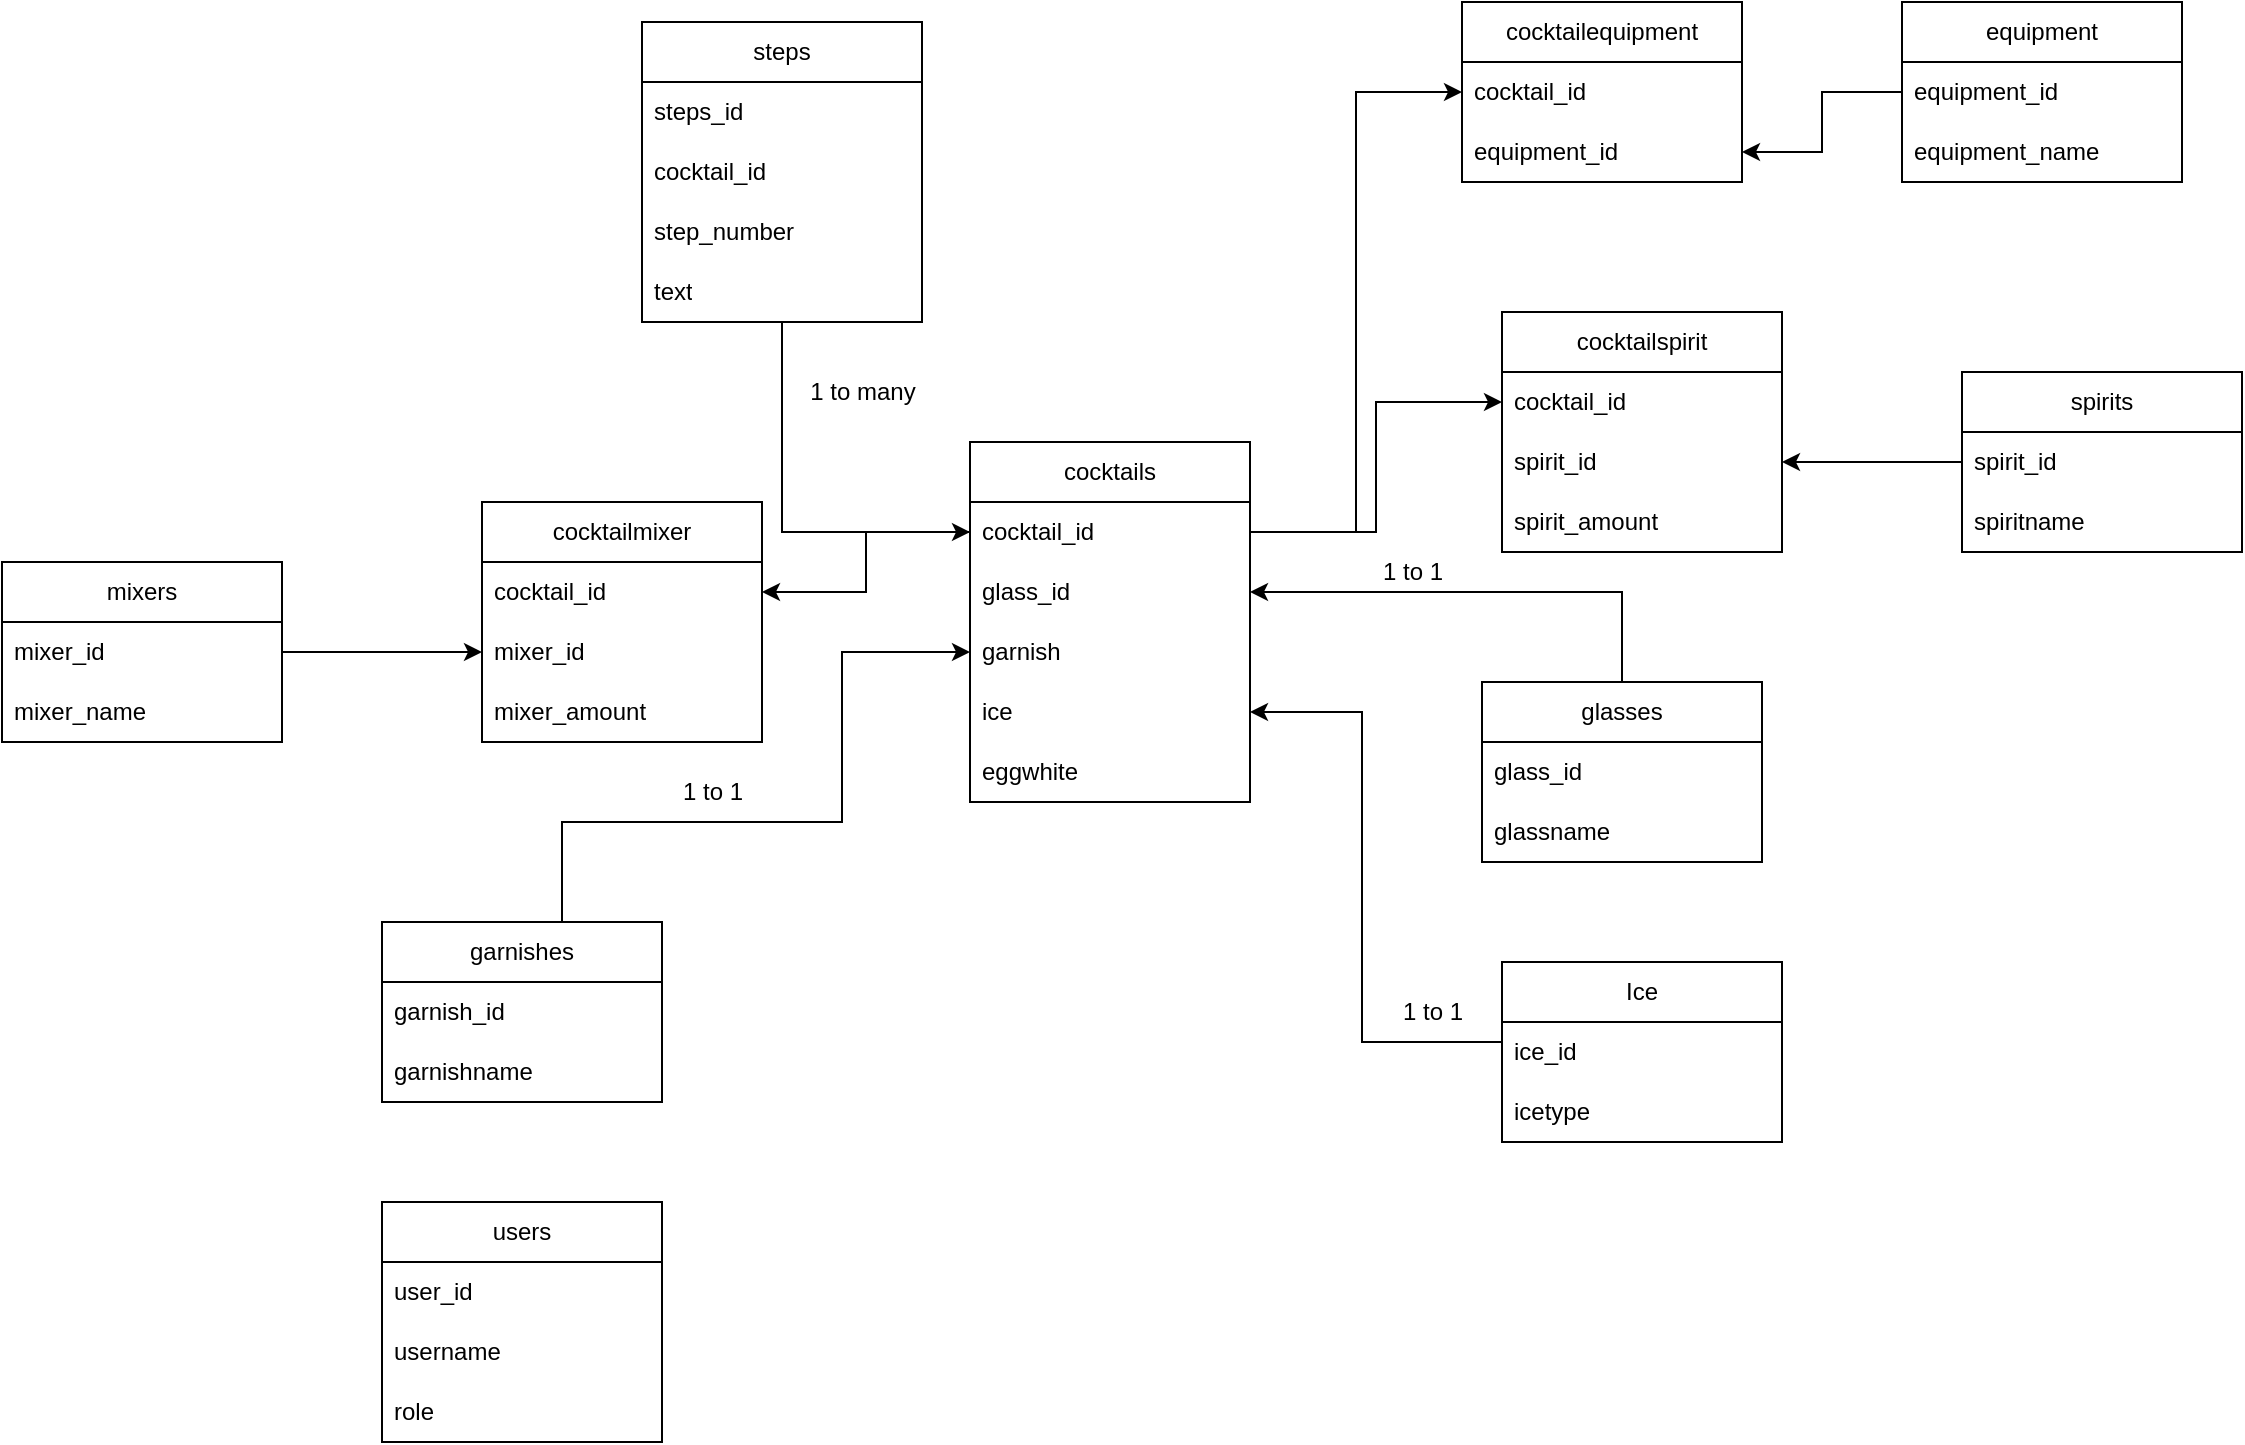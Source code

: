 <mxfile version="24.7.5">
  <diagram id="C5RBs43oDa-KdzZeNtuy" name="Page-1">
    <mxGraphModel dx="1834" dy="1172" grid="1" gridSize="10" guides="1" tooltips="1" connect="1" arrows="1" fold="1" page="0" pageScale="1" pageWidth="827" pageHeight="1169" math="0" shadow="0">
      <root>
        <mxCell id="WIyWlLk6GJQsqaUBKTNV-0" />
        <mxCell id="WIyWlLk6GJQsqaUBKTNV-1" parent="WIyWlLk6GJQsqaUBKTNV-0" />
        <mxCell id="w1etv7LzKzXDVu_6rAqE-2" value="users" style="swimlane;fontStyle=0;childLayout=stackLayout;horizontal=1;startSize=30;horizontalStack=0;resizeParent=1;resizeParentMax=0;resizeLast=0;collapsible=1;marginBottom=0;whiteSpace=wrap;html=1;" parent="WIyWlLk6GJQsqaUBKTNV-1" vertex="1">
          <mxGeometry x="-20" y="450" width="140" height="120" as="geometry" />
        </mxCell>
        <mxCell id="w1etv7LzKzXDVu_6rAqE-3" value="user_id" style="text;strokeColor=none;fillColor=none;align=left;verticalAlign=middle;spacingLeft=4;spacingRight=4;overflow=hidden;points=[[0,0.5],[1,0.5]];portConstraint=eastwest;rotatable=0;whiteSpace=wrap;html=1;" parent="w1etv7LzKzXDVu_6rAqE-2" vertex="1">
          <mxGeometry y="30" width="140" height="30" as="geometry" />
        </mxCell>
        <mxCell id="w1etv7LzKzXDVu_6rAqE-4" value="username" style="text;strokeColor=none;fillColor=none;align=left;verticalAlign=middle;spacingLeft=4;spacingRight=4;overflow=hidden;points=[[0,0.5],[1,0.5]];portConstraint=eastwest;rotatable=0;whiteSpace=wrap;html=1;" parent="w1etv7LzKzXDVu_6rAqE-2" vertex="1">
          <mxGeometry y="60" width="140" height="30" as="geometry" />
        </mxCell>
        <mxCell id="w1etv7LzKzXDVu_6rAqE-5" value="role" style="text;strokeColor=none;fillColor=none;align=left;verticalAlign=middle;spacingLeft=4;spacingRight=4;overflow=hidden;points=[[0,0.5],[1,0.5]];portConstraint=eastwest;rotatable=0;whiteSpace=wrap;html=1;" parent="w1etv7LzKzXDVu_6rAqE-2" vertex="1">
          <mxGeometry y="90" width="140" height="30" as="geometry" />
        </mxCell>
        <mxCell id="w1etv7LzKzXDVu_6rAqE-6" value="cocktails" style="swimlane;fontStyle=0;childLayout=stackLayout;horizontal=1;startSize=30;horizontalStack=0;resizeParent=1;resizeParentMax=0;resizeLast=0;collapsible=1;marginBottom=0;whiteSpace=wrap;html=1;" parent="WIyWlLk6GJQsqaUBKTNV-1" vertex="1">
          <mxGeometry x="274" y="70" width="140" height="180" as="geometry" />
        </mxCell>
        <mxCell id="w1etv7LzKzXDVu_6rAqE-7" value="cocktail_id" style="text;strokeColor=none;fillColor=none;align=left;verticalAlign=middle;spacingLeft=4;spacingRight=4;overflow=hidden;points=[[0,0.5],[1,0.5]];portConstraint=eastwest;rotatable=0;whiteSpace=wrap;html=1;" parent="w1etv7LzKzXDVu_6rAqE-6" vertex="1">
          <mxGeometry y="30" width="140" height="30" as="geometry" />
        </mxCell>
        <mxCell id="w1etv7LzKzXDVu_6rAqE-8" value="glass_id" style="text;strokeColor=none;fillColor=none;align=left;verticalAlign=middle;spacingLeft=4;spacingRight=4;overflow=hidden;points=[[0,0.5],[1,0.5]];portConstraint=eastwest;rotatable=0;whiteSpace=wrap;html=1;" parent="w1etv7LzKzXDVu_6rAqE-6" vertex="1">
          <mxGeometry y="60" width="140" height="30" as="geometry" />
        </mxCell>
        <mxCell id="w1etv7LzKzXDVu_6rAqE-23" value="garnish" style="text;strokeColor=none;fillColor=none;align=left;verticalAlign=middle;spacingLeft=4;spacingRight=4;overflow=hidden;points=[[0,0.5],[1,0.5]];portConstraint=eastwest;rotatable=0;whiteSpace=wrap;html=1;" parent="w1etv7LzKzXDVu_6rAqE-6" vertex="1">
          <mxGeometry y="90" width="140" height="30" as="geometry" />
        </mxCell>
        <mxCell id="w1etv7LzKzXDVu_6rAqE-24" value="ice" style="text;strokeColor=none;fillColor=none;align=left;verticalAlign=middle;spacingLeft=4;spacingRight=4;overflow=hidden;points=[[0,0.5],[1,0.5]];portConstraint=eastwest;rotatable=0;whiteSpace=wrap;html=1;" parent="w1etv7LzKzXDVu_6rAqE-6" vertex="1">
          <mxGeometry y="120" width="140" height="30" as="geometry" />
        </mxCell>
        <mxCell id="w1etv7LzKzXDVu_6rAqE-25" value="eggwhite" style="text;strokeColor=none;fillColor=none;align=left;verticalAlign=middle;spacingLeft=4;spacingRight=4;overflow=hidden;points=[[0,0.5],[1,0.5]];portConstraint=eastwest;rotatable=0;whiteSpace=wrap;html=1;" parent="w1etv7LzKzXDVu_6rAqE-6" vertex="1">
          <mxGeometry y="150" width="140" height="30" as="geometry" />
        </mxCell>
        <mxCell id="w1etv7LzKzXDVu_6rAqE-37" value="spirits" style="swimlane;fontStyle=0;childLayout=stackLayout;horizontal=1;startSize=30;horizontalStack=0;resizeParent=1;resizeParentMax=0;resizeLast=0;collapsible=1;marginBottom=0;whiteSpace=wrap;html=1;" parent="WIyWlLk6GJQsqaUBKTNV-1" vertex="1">
          <mxGeometry x="770" y="35" width="140" height="90" as="geometry" />
        </mxCell>
        <mxCell id="w1etv7LzKzXDVu_6rAqE-38" value="spirit_id" style="text;strokeColor=none;fillColor=none;align=left;verticalAlign=middle;spacingLeft=4;spacingRight=4;overflow=hidden;points=[[0,0.5],[1,0.5]];portConstraint=eastwest;rotatable=0;whiteSpace=wrap;html=1;" parent="w1etv7LzKzXDVu_6rAqE-37" vertex="1">
          <mxGeometry y="30" width="140" height="30" as="geometry" />
        </mxCell>
        <mxCell id="w1etv7LzKzXDVu_6rAqE-39" value="spiritname" style="text;strokeColor=none;fillColor=none;align=left;verticalAlign=middle;spacingLeft=4;spacingRight=4;overflow=hidden;points=[[0,0.5],[1,0.5]];portConstraint=eastwest;rotatable=0;whiteSpace=wrap;html=1;" parent="w1etv7LzKzXDVu_6rAqE-37" vertex="1">
          <mxGeometry y="60" width="140" height="30" as="geometry" />
        </mxCell>
        <mxCell id="w1etv7LzKzXDVu_6rAqE-41" value="mixers" style="swimlane;fontStyle=0;childLayout=stackLayout;horizontal=1;startSize=30;horizontalStack=0;resizeParent=1;resizeParentMax=0;resizeLast=0;collapsible=1;marginBottom=0;whiteSpace=wrap;html=1;" parent="WIyWlLk6GJQsqaUBKTNV-1" vertex="1">
          <mxGeometry x="-210" y="130" width="140" height="90" as="geometry" />
        </mxCell>
        <mxCell id="w1etv7LzKzXDVu_6rAqE-42" value="mixer_id" style="text;strokeColor=none;fillColor=none;align=left;verticalAlign=middle;spacingLeft=4;spacingRight=4;overflow=hidden;points=[[0,0.5],[1,0.5]];portConstraint=eastwest;rotatable=0;whiteSpace=wrap;html=1;" parent="w1etv7LzKzXDVu_6rAqE-41" vertex="1">
          <mxGeometry y="30" width="140" height="30" as="geometry" />
        </mxCell>
        <mxCell id="w1etv7LzKzXDVu_6rAqE-43" value="mixer_name" style="text;strokeColor=none;fillColor=none;align=left;verticalAlign=middle;spacingLeft=4;spacingRight=4;overflow=hidden;points=[[0,0.5],[1,0.5]];portConstraint=eastwest;rotatable=0;whiteSpace=wrap;html=1;" parent="w1etv7LzKzXDVu_6rAqE-41" vertex="1">
          <mxGeometry y="60" width="140" height="30" as="geometry" />
        </mxCell>
        <mxCell id="w1etv7LzKzXDVu_6rAqE-85" style="edgeStyle=orthogonalEdgeStyle;rounded=0;orthogonalLoop=1;jettySize=auto;html=1;entryX=0;entryY=0.5;entryDx=0;entryDy=0;" parent="WIyWlLk6GJQsqaUBKTNV-1" source="w1etv7LzKzXDVu_6rAqE-45" target="w1etv7LzKzXDVu_6rAqE-23" edge="1">
          <mxGeometry relative="1" as="geometry">
            <Array as="points">
              <mxPoint x="70" y="260" />
              <mxPoint x="210" y="260" />
              <mxPoint x="210" y="175" />
            </Array>
          </mxGeometry>
        </mxCell>
        <mxCell id="w1etv7LzKzXDVu_6rAqE-45" value="garnishes" style="swimlane;fontStyle=0;childLayout=stackLayout;horizontal=1;startSize=30;horizontalStack=0;resizeParent=1;resizeParentMax=0;resizeLast=0;collapsible=1;marginBottom=0;whiteSpace=wrap;html=1;" parent="WIyWlLk6GJQsqaUBKTNV-1" vertex="1">
          <mxGeometry x="-20" y="310" width="140" height="90" as="geometry" />
        </mxCell>
        <mxCell id="w1etv7LzKzXDVu_6rAqE-46" value="garnish_id" style="text;strokeColor=none;fillColor=none;align=left;verticalAlign=middle;spacingLeft=4;spacingRight=4;overflow=hidden;points=[[0,0.5],[1,0.5]];portConstraint=eastwest;rotatable=0;whiteSpace=wrap;html=1;" parent="w1etv7LzKzXDVu_6rAqE-45" vertex="1">
          <mxGeometry y="30" width="140" height="30" as="geometry" />
        </mxCell>
        <mxCell id="w1etv7LzKzXDVu_6rAqE-47" value="garnishname" style="text;strokeColor=none;fillColor=none;align=left;verticalAlign=middle;spacingLeft=4;spacingRight=4;overflow=hidden;points=[[0,0.5],[1,0.5]];portConstraint=eastwest;rotatable=0;whiteSpace=wrap;html=1;" parent="w1etv7LzKzXDVu_6rAqE-45" vertex="1">
          <mxGeometry y="60" width="140" height="30" as="geometry" />
        </mxCell>
        <mxCell id="w1etv7LzKzXDVu_6rAqE-66" style="edgeStyle=orthogonalEdgeStyle;rounded=0;orthogonalLoop=1;jettySize=auto;html=1;entryX=1;entryY=0.5;entryDx=0;entryDy=0;exitX=0;exitY=0.5;exitDx=0;exitDy=0;" parent="WIyWlLk6GJQsqaUBKTNV-1" source="w1etv7LzKzXDVu_6rAqE-49" target="w1etv7LzKzXDVu_6rAqE-24" edge="1">
          <mxGeometry relative="1" as="geometry">
            <Array as="points">
              <mxPoint x="540" y="370" />
              <mxPoint x="470" y="370" />
              <mxPoint x="470" y="205" />
            </Array>
          </mxGeometry>
        </mxCell>
        <mxCell id="w1etv7LzKzXDVu_6rAqE-48" value="Ice" style="swimlane;fontStyle=0;childLayout=stackLayout;horizontal=1;startSize=30;horizontalStack=0;resizeParent=1;resizeParentMax=0;resizeLast=0;collapsible=1;marginBottom=0;whiteSpace=wrap;html=1;" parent="WIyWlLk6GJQsqaUBKTNV-1" vertex="1">
          <mxGeometry x="540" y="330" width="140" height="90" as="geometry" />
        </mxCell>
        <mxCell id="w1etv7LzKzXDVu_6rAqE-49" value="ice_id" style="text;strokeColor=none;fillColor=none;align=left;verticalAlign=middle;spacingLeft=4;spacingRight=4;overflow=hidden;points=[[0,0.5],[1,0.5]];portConstraint=eastwest;rotatable=0;whiteSpace=wrap;html=1;" parent="w1etv7LzKzXDVu_6rAqE-48" vertex="1">
          <mxGeometry y="30" width="140" height="30" as="geometry" />
        </mxCell>
        <mxCell id="w1etv7LzKzXDVu_6rAqE-50" value="icetype" style="text;strokeColor=none;fillColor=none;align=left;verticalAlign=middle;spacingLeft=4;spacingRight=4;overflow=hidden;points=[[0,0.5],[1,0.5]];portConstraint=eastwest;rotatable=0;whiteSpace=wrap;html=1;" parent="w1etv7LzKzXDVu_6rAqE-48" vertex="1">
          <mxGeometry y="60" width="140" height="30" as="geometry" />
        </mxCell>
        <mxCell id="w1etv7LzKzXDVu_6rAqE-55" style="edgeStyle=orthogonalEdgeStyle;rounded=0;orthogonalLoop=1;jettySize=auto;html=1;entryX=1;entryY=0.5;entryDx=0;entryDy=0;" parent="WIyWlLk6GJQsqaUBKTNV-1" source="w1etv7LzKzXDVu_6rAqE-51" target="w1etv7LzKzXDVu_6rAqE-8" edge="1">
          <mxGeometry relative="1" as="geometry" />
        </mxCell>
        <mxCell id="w1etv7LzKzXDVu_6rAqE-51" value="glasses" style="swimlane;fontStyle=0;childLayout=stackLayout;horizontal=1;startSize=30;horizontalStack=0;resizeParent=1;resizeParentMax=0;resizeLast=0;collapsible=1;marginBottom=0;whiteSpace=wrap;html=1;" parent="WIyWlLk6GJQsqaUBKTNV-1" vertex="1">
          <mxGeometry x="530" y="190" width="140" height="90" as="geometry" />
        </mxCell>
        <mxCell id="w1etv7LzKzXDVu_6rAqE-52" value="glass_id" style="text;strokeColor=none;fillColor=none;align=left;verticalAlign=middle;spacingLeft=4;spacingRight=4;overflow=hidden;points=[[0,0.5],[1,0.5]];portConstraint=eastwest;rotatable=0;whiteSpace=wrap;html=1;" parent="w1etv7LzKzXDVu_6rAqE-51" vertex="1">
          <mxGeometry y="30" width="140" height="30" as="geometry" />
        </mxCell>
        <mxCell id="w1etv7LzKzXDVu_6rAqE-53" value="glassname" style="text;strokeColor=none;fillColor=none;align=left;verticalAlign=middle;spacingLeft=4;spacingRight=4;overflow=hidden;points=[[0,0.5],[1,0.5]];portConstraint=eastwest;rotatable=0;whiteSpace=wrap;html=1;" parent="w1etv7LzKzXDVu_6rAqE-51" vertex="1">
          <mxGeometry y="60" width="140" height="30" as="geometry" />
        </mxCell>
        <mxCell id="w1etv7LzKzXDVu_6rAqE-56" value="1 to 1" style="text;html=1;align=center;verticalAlign=middle;resizable=0;points=[];autosize=1;strokeColor=none;fillColor=none;" parent="WIyWlLk6GJQsqaUBKTNV-1" vertex="1">
          <mxGeometry x="470" y="120" width="50" height="30" as="geometry" />
        </mxCell>
        <mxCell id="w1etv7LzKzXDVu_6rAqE-70" value="cocktailmixer" style="swimlane;fontStyle=0;childLayout=stackLayout;horizontal=1;startSize=30;horizontalStack=0;resizeParent=1;resizeParentMax=0;resizeLast=0;collapsible=1;marginBottom=0;whiteSpace=wrap;html=1;" parent="WIyWlLk6GJQsqaUBKTNV-1" vertex="1">
          <mxGeometry x="30" y="100" width="140" height="120" as="geometry" />
        </mxCell>
        <mxCell id="w1etv7LzKzXDVu_6rAqE-72" value="cocktail_id" style="text;strokeColor=none;fillColor=none;align=left;verticalAlign=middle;spacingLeft=4;spacingRight=4;overflow=hidden;points=[[0,0.5],[1,0.5]];portConstraint=eastwest;rotatable=0;whiteSpace=wrap;html=1;" parent="w1etv7LzKzXDVu_6rAqE-70" vertex="1">
          <mxGeometry y="30" width="140" height="30" as="geometry" />
        </mxCell>
        <mxCell id="w1etv7LzKzXDVu_6rAqE-71" value="mixer_id" style="text;strokeColor=none;fillColor=none;align=left;verticalAlign=middle;spacingLeft=4;spacingRight=4;overflow=hidden;points=[[0,0.5],[1,0.5]];portConstraint=eastwest;rotatable=0;whiteSpace=wrap;html=1;" parent="w1etv7LzKzXDVu_6rAqE-70" vertex="1">
          <mxGeometry y="60" width="140" height="30" as="geometry" />
        </mxCell>
        <mxCell id="w1etv7LzKzXDVu_6rAqE-74" value="mixer_amount" style="text;strokeColor=none;fillColor=none;align=left;verticalAlign=middle;spacingLeft=4;spacingRight=4;overflow=hidden;points=[[0,0.5],[1,0.5]];portConstraint=eastwest;rotatable=0;whiteSpace=wrap;html=1;" parent="w1etv7LzKzXDVu_6rAqE-70" vertex="1">
          <mxGeometry y="90" width="140" height="30" as="geometry" />
        </mxCell>
        <mxCell id="w1etv7LzKzXDVu_6rAqE-69" style="edgeStyle=orthogonalEdgeStyle;rounded=0;orthogonalLoop=1;jettySize=auto;html=1;entryX=1;entryY=0.5;entryDx=0;entryDy=0;" parent="WIyWlLk6GJQsqaUBKTNV-1" source="w1etv7LzKzXDVu_6rAqE-7" target="w1etv7LzKzXDVu_6rAqE-72" edge="1">
          <mxGeometry relative="1" as="geometry">
            <mxPoint x="230" y="190" as="targetPoint" />
          </mxGeometry>
        </mxCell>
        <mxCell id="w1etv7LzKzXDVu_6rAqE-75" style="edgeStyle=orthogonalEdgeStyle;rounded=0;orthogonalLoop=1;jettySize=auto;html=1;entryX=0;entryY=0.5;entryDx=0;entryDy=0;" parent="WIyWlLk6GJQsqaUBKTNV-1" source="w1etv7LzKzXDVu_6rAqE-42" target="w1etv7LzKzXDVu_6rAqE-71" edge="1">
          <mxGeometry relative="1" as="geometry" />
        </mxCell>
        <mxCell id="w1etv7LzKzXDVu_6rAqE-76" value="cocktailspirit" style="swimlane;fontStyle=0;childLayout=stackLayout;horizontal=1;startSize=30;horizontalStack=0;resizeParent=1;resizeParentMax=0;resizeLast=0;collapsible=1;marginBottom=0;whiteSpace=wrap;html=1;" parent="WIyWlLk6GJQsqaUBKTNV-1" vertex="1">
          <mxGeometry x="540" y="5" width="140" height="120" as="geometry" />
        </mxCell>
        <mxCell id="w1etv7LzKzXDVu_6rAqE-77" value="cocktail_id" style="text;strokeColor=none;fillColor=none;align=left;verticalAlign=middle;spacingLeft=4;spacingRight=4;overflow=hidden;points=[[0,0.5],[1,0.5]];portConstraint=eastwest;rotatable=0;whiteSpace=wrap;html=1;" parent="w1etv7LzKzXDVu_6rAqE-76" vertex="1">
          <mxGeometry y="30" width="140" height="30" as="geometry" />
        </mxCell>
        <mxCell id="w1etv7LzKzXDVu_6rAqE-78" value="spirit_id" style="text;strokeColor=none;fillColor=none;align=left;verticalAlign=middle;spacingLeft=4;spacingRight=4;overflow=hidden;points=[[0,0.5],[1,0.5]];portConstraint=eastwest;rotatable=0;whiteSpace=wrap;html=1;" parent="w1etv7LzKzXDVu_6rAqE-76" vertex="1">
          <mxGeometry y="60" width="140" height="30" as="geometry" />
        </mxCell>
        <mxCell id="w1etv7LzKzXDVu_6rAqE-82" value="spirit_amount" style="text;strokeColor=none;fillColor=none;align=left;verticalAlign=middle;spacingLeft=4;spacingRight=4;overflow=hidden;points=[[0,0.5],[1,0.5]];portConstraint=eastwest;rotatable=0;whiteSpace=wrap;html=1;" parent="w1etv7LzKzXDVu_6rAqE-76" vertex="1">
          <mxGeometry y="90" width="140" height="30" as="geometry" />
        </mxCell>
        <mxCell id="w1etv7LzKzXDVu_6rAqE-83" style="edgeStyle=orthogonalEdgeStyle;rounded=0;orthogonalLoop=1;jettySize=auto;html=1;entryX=1;entryY=0.5;entryDx=0;entryDy=0;" parent="WIyWlLk6GJQsqaUBKTNV-1" source="w1etv7LzKzXDVu_6rAqE-38" target="w1etv7LzKzXDVu_6rAqE-78" edge="1">
          <mxGeometry relative="1" as="geometry" />
        </mxCell>
        <mxCell id="w1etv7LzKzXDVu_6rAqE-84" style="edgeStyle=orthogonalEdgeStyle;rounded=0;orthogonalLoop=1;jettySize=auto;html=1;" parent="WIyWlLk6GJQsqaUBKTNV-1" source="w1etv7LzKzXDVu_6rAqE-7" target="w1etv7LzKzXDVu_6rAqE-77" edge="1">
          <mxGeometry relative="1" as="geometry" />
        </mxCell>
        <mxCell id="w1etv7LzKzXDVu_6rAqE-86" value="1 to 1" style="text;html=1;align=center;verticalAlign=middle;resizable=0;points=[];autosize=1;strokeColor=none;fillColor=none;" parent="WIyWlLk6GJQsqaUBKTNV-1" vertex="1">
          <mxGeometry x="480" y="340" width="50" height="30" as="geometry" />
        </mxCell>
        <mxCell id="w1etv7LzKzXDVu_6rAqE-87" value="1 to 1" style="text;html=1;align=center;verticalAlign=middle;resizable=0;points=[];autosize=1;strokeColor=none;fillColor=none;" parent="WIyWlLk6GJQsqaUBKTNV-1" vertex="1">
          <mxGeometry x="120" y="230" width="50" height="30" as="geometry" />
        </mxCell>
        <mxCell id="XPrvIiTt10e7Os8brCnN-8" style="edgeStyle=orthogonalEdgeStyle;rounded=0;orthogonalLoop=1;jettySize=auto;html=1;" parent="WIyWlLk6GJQsqaUBKTNV-1" source="XPrvIiTt10e7Os8brCnN-0" target="w1etv7LzKzXDVu_6rAqE-7" edge="1">
          <mxGeometry relative="1" as="geometry" />
        </mxCell>
        <mxCell id="XPrvIiTt10e7Os8brCnN-0" value="steps" style="swimlane;fontStyle=0;childLayout=stackLayout;horizontal=1;startSize=30;horizontalStack=0;resizeParent=1;resizeParentMax=0;resizeLast=0;collapsible=1;marginBottom=0;whiteSpace=wrap;html=1;" parent="WIyWlLk6GJQsqaUBKTNV-1" vertex="1">
          <mxGeometry x="110" y="-140" width="140" height="150" as="geometry" />
        </mxCell>
        <mxCell id="XPrvIiTt10e7Os8brCnN-1" value="steps_id" style="text;strokeColor=none;fillColor=none;align=left;verticalAlign=middle;spacingLeft=4;spacingRight=4;overflow=hidden;points=[[0,0.5],[1,0.5]];portConstraint=eastwest;rotatable=0;whiteSpace=wrap;html=1;" parent="XPrvIiTt10e7Os8brCnN-0" vertex="1">
          <mxGeometry y="30" width="140" height="30" as="geometry" />
        </mxCell>
        <mxCell id="XPrvIiTt10e7Os8brCnN-2" value="cocktail_id" style="text;strokeColor=none;fillColor=none;align=left;verticalAlign=middle;spacingLeft=4;spacingRight=4;overflow=hidden;points=[[0,0.5],[1,0.5]];portConstraint=eastwest;rotatable=0;whiteSpace=wrap;html=1;" parent="XPrvIiTt10e7Os8brCnN-0" vertex="1">
          <mxGeometry y="60" width="140" height="30" as="geometry" />
        </mxCell>
        <mxCell id="XPrvIiTt10e7Os8brCnN-3" value="step_number" style="text;strokeColor=none;fillColor=none;align=left;verticalAlign=middle;spacingLeft=4;spacingRight=4;overflow=hidden;points=[[0,0.5],[1,0.5]];portConstraint=eastwest;rotatable=0;whiteSpace=wrap;html=1;" parent="XPrvIiTt10e7Os8brCnN-0" vertex="1">
          <mxGeometry y="90" width="140" height="30" as="geometry" />
        </mxCell>
        <mxCell id="XPrvIiTt10e7Os8brCnN-4" value="text" style="text;strokeColor=none;fillColor=none;align=left;verticalAlign=middle;spacingLeft=4;spacingRight=4;overflow=hidden;points=[[0,0.5],[1,0.5]];portConstraint=eastwest;rotatable=0;whiteSpace=wrap;html=1;" parent="XPrvIiTt10e7Os8brCnN-0" vertex="1">
          <mxGeometry y="120" width="140" height="30" as="geometry" />
        </mxCell>
        <mxCell id="XPrvIiTt10e7Os8brCnN-7" value="1 to many" style="text;html=1;align=center;verticalAlign=middle;resizable=0;points=[];autosize=1;strokeColor=none;fillColor=none;" parent="WIyWlLk6GJQsqaUBKTNV-1" vertex="1">
          <mxGeometry x="180" y="30" width="80" height="30" as="geometry" />
        </mxCell>
        <mxCell id="DE-ntu-reIbWociYcfnj-1" value="equipment" style="swimlane;fontStyle=0;childLayout=stackLayout;horizontal=1;startSize=30;horizontalStack=0;resizeParent=1;resizeParentMax=0;resizeLast=0;collapsible=1;marginBottom=0;whiteSpace=wrap;html=1;" vertex="1" parent="WIyWlLk6GJQsqaUBKTNV-1">
          <mxGeometry x="740" y="-150" width="140" height="90" as="geometry" />
        </mxCell>
        <mxCell id="DE-ntu-reIbWociYcfnj-2" value="equipment_id" style="text;strokeColor=none;fillColor=none;align=left;verticalAlign=middle;spacingLeft=4;spacingRight=4;overflow=hidden;points=[[0,0.5],[1,0.5]];portConstraint=eastwest;rotatable=0;whiteSpace=wrap;html=1;" vertex="1" parent="DE-ntu-reIbWociYcfnj-1">
          <mxGeometry y="30" width="140" height="30" as="geometry" />
        </mxCell>
        <mxCell id="DE-ntu-reIbWociYcfnj-4" value="equipment_name" style="text;strokeColor=none;fillColor=none;align=left;verticalAlign=middle;spacingLeft=4;spacingRight=4;overflow=hidden;points=[[0,0.5],[1,0.5]];portConstraint=eastwest;rotatable=0;whiteSpace=wrap;html=1;" vertex="1" parent="DE-ntu-reIbWociYcfnj-1">
          <mxGeometry y="60" width="140" height="30" as="geometry" />
        </mxCell>
        <mxCell id="DE-ntu-reIbWociYcfnj-8" value="cocktailequipment" style="swimlane;fontStyle=0;childLayout=stackLayout;horizontal=1;startSize=30;horizontalStack=0;resizeParent=1;resizeParentMax=0;resizeLast=0;collapsible=1;marginBottom=0;whiteSpace=wrap;html=1;" vertex="1" parent="WIyWlLk6GJQsqaUBKTNV-1">
          <mxGeometry x="520" y="-150" width="140" height="90" as="geometry" />
        </mxCell>
        <mxCell id="DE-ntu-reIbWociYcfnj-9" value="cocktail_id" style="text;strokeColor=none;fillColor=none;align=left;verticalAlign=middle;spacingLeft=4;spacingRight=4;overflow=hidden;points=[[0,0.5],[1,0.5]];portConstraint=eastwest;rotatable=0;whiteSpace=wrap;html=1;" vertex="1" parent="DE-ntu-reIbWociYcfnj-8">
          <mxGeometry y="30" width="140" height="30" as="geometry" />
        </mxCell>
        <mxCell id="DE-ntu-reIbWociYcfnj-10" value="equipment_id" style="text;strokeColor=none;fillColor=none;align=left;verticalAlign=middle;spacingLeft=4;spacingRight=4;overflow=hidden;points=[[0,0.5],[1,0.5]];portConstraint=eastwest;rotatable=0;whiteSpace=wrap;html=1;" vertex="1" parent="DE-ntu-reIbWociYcfnj-8">
          <mxGeometry y="60" width="140" height="30" as="geometry" />
        </mxCell>
        <mxCell id="DE-ntu-reIbWociYcfnj-11" style="edgeStyle=orthogonalEdgeStyle;rounded=0;orthogonalLoop=1;jettySize=auto;html=1;entryX=1;entryY=0.5;entryDx=0;entryDy=0;" edge="1" parent="WIyWlLk6GJQsqaUBKTNV-1" source="DE-ntu-reIbWociYcfnj-2" target="DE-ntu-reIbWociYcfnj-10">
          <mxGeometry relative="1" as="geometry" />
        </mxCell>
        <mxCell id="DE-ntu-reIbWociYcfnj-13" style="edgeStyle=orthogonalEdgeStyle;rounded=0;orthogonalLoop=1;jettySize=auto;html=1;entryX=0;entryY=0.5;entryDx=0;entryDy=0;" edge="1" parent="WIyWlLk6GJQsqaUBKTNV-1" source="w1etv7LzKzXDVu_6rAqE-7" target="DE-ntu-reIbWociYcfnj-9">
          <mxGeometry relative="1" as="geometry" />
        </mxCell>
      </root>
    </mxGraphModel>
  </diagram>
</mxfile>
